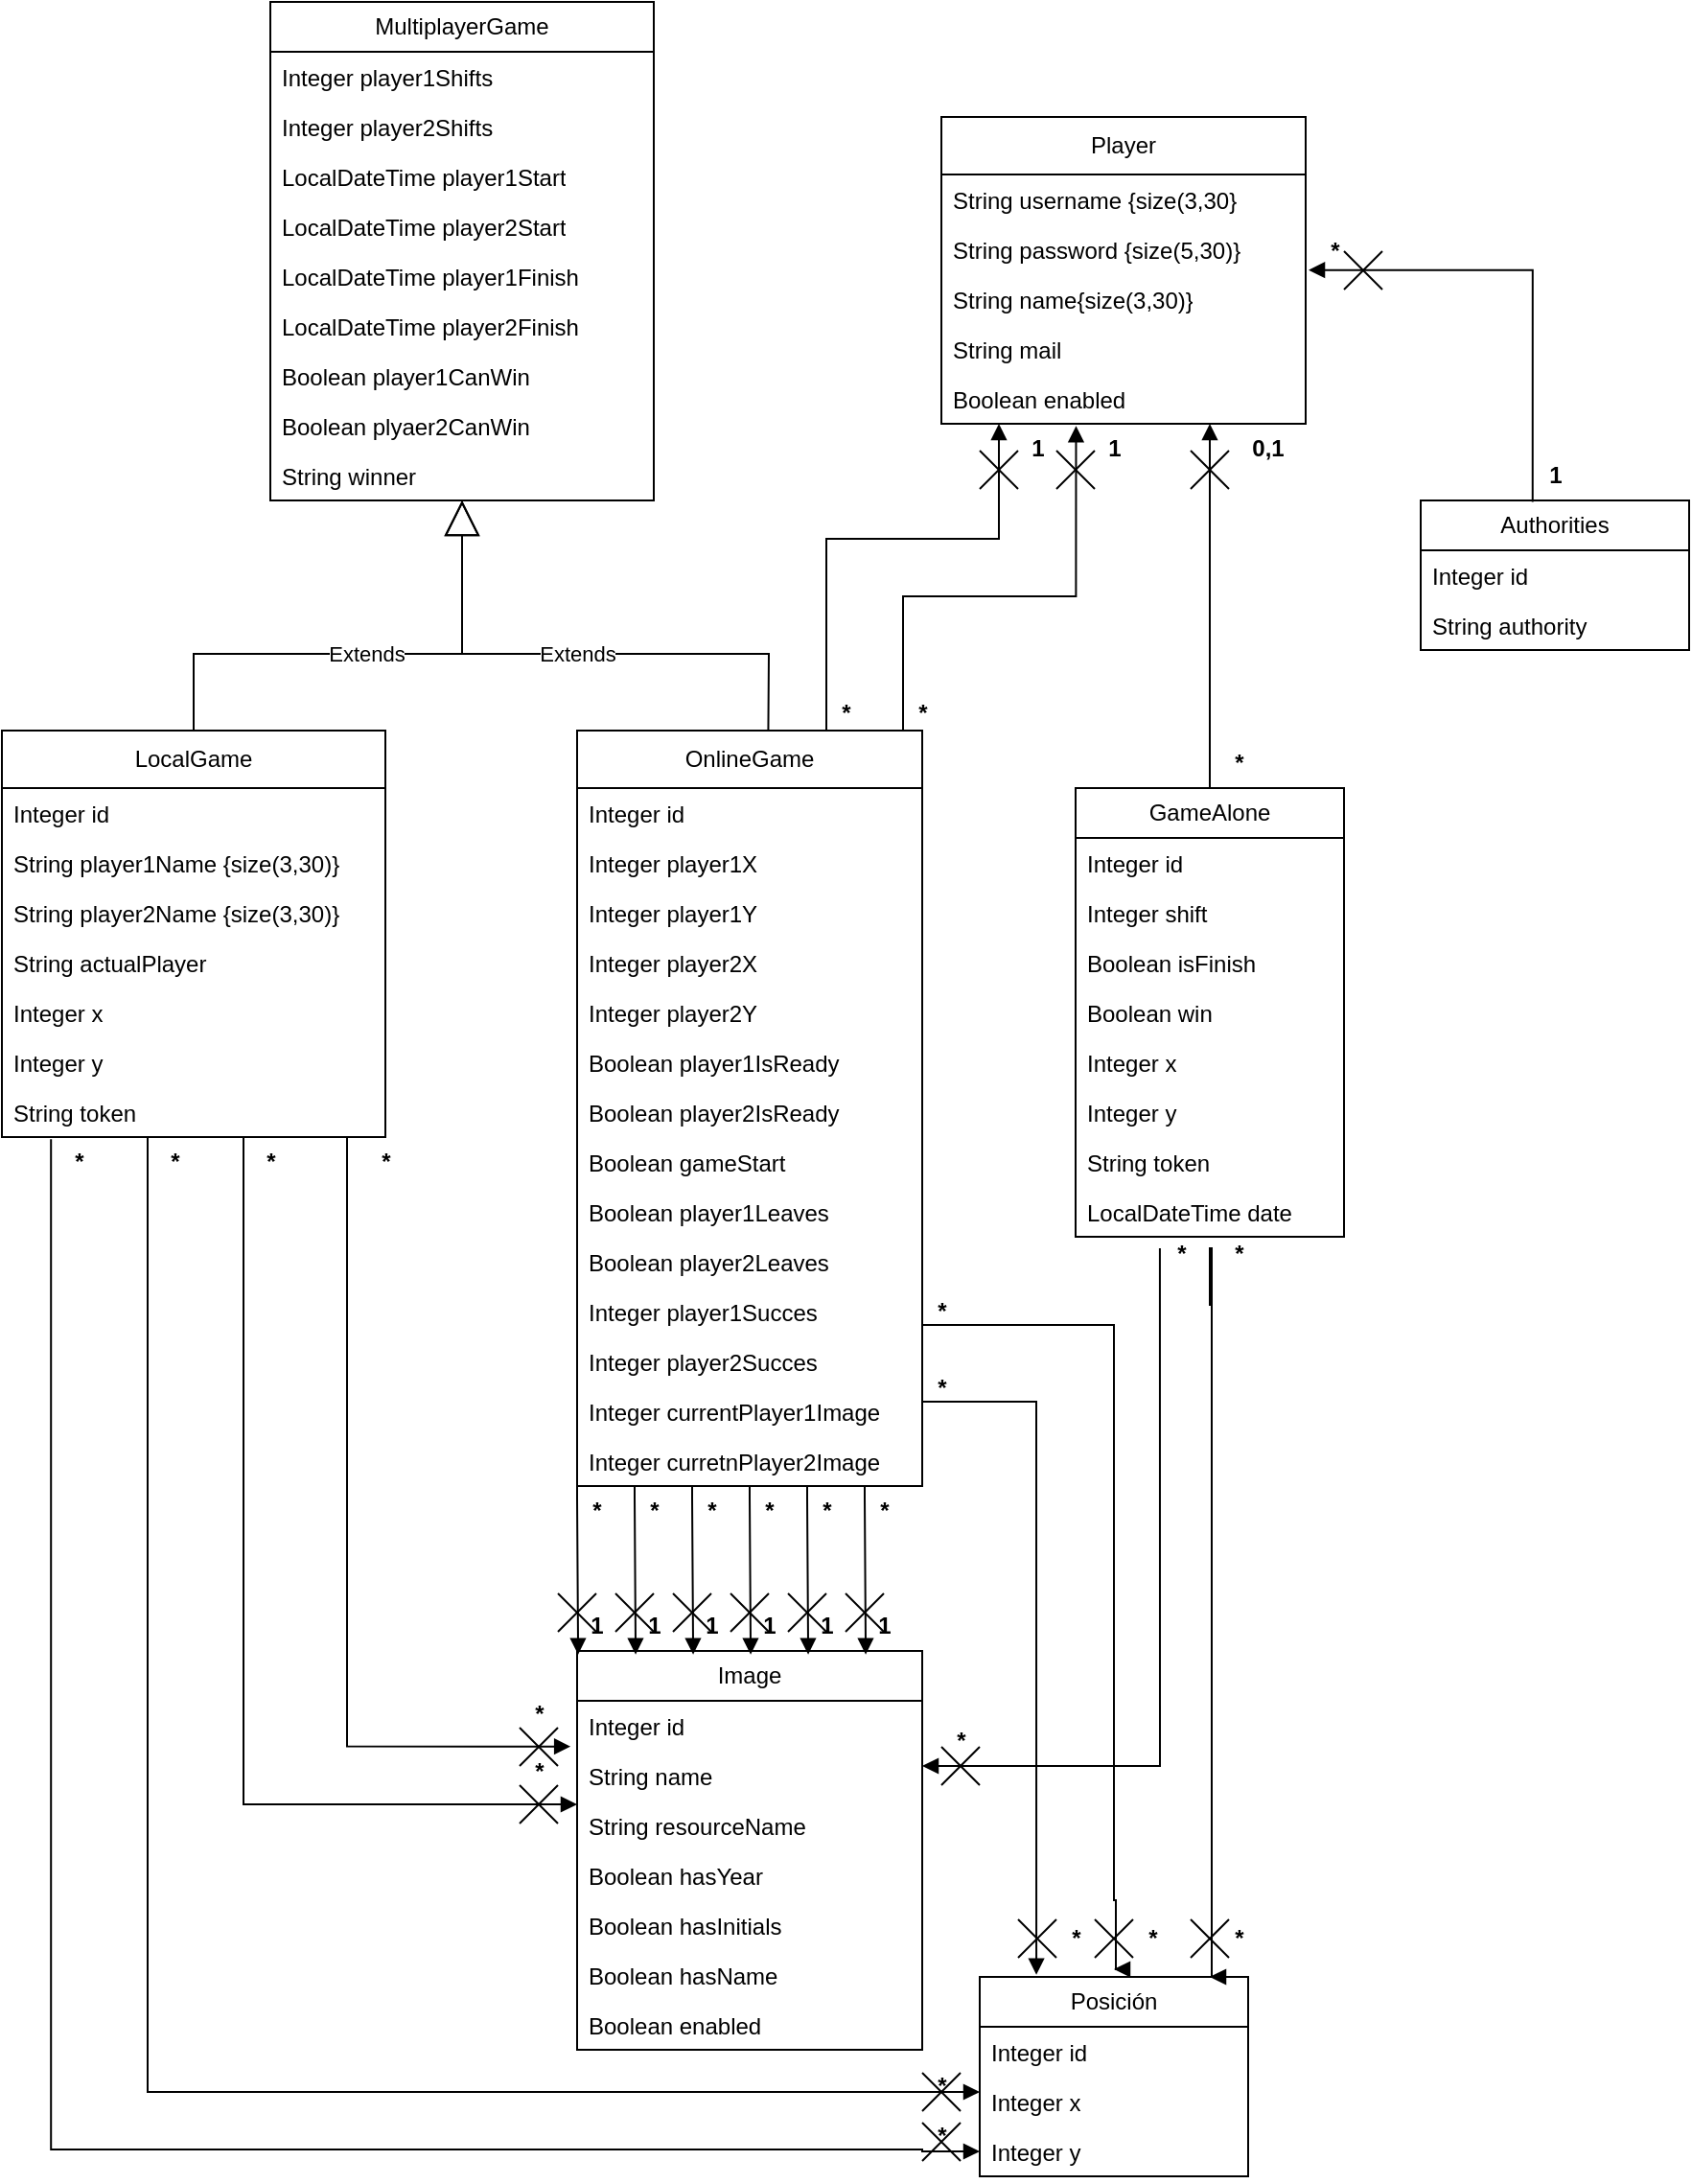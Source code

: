 <mxfile version="23.0.2" type="device">
  <diagram name="Page-1" id="xVVLWebjWjwJQ_OmjG8M">
    <mxGraphModel dx="563" dy="703" grid="1" gridSize="10" guides="1" tooltips="1" connect="1" arrows="1" fold="1" page="1" pageScale="1" pageWidth="827" pageHeight="1169" math="0" shadow="0">
      <root>
        <mxCell id="0" />
        <mxCell id="1" parent="0" />
        <mxCell id="MofHO07whrHOuIF-o4NV-1" value="Authorities" style="swimlane;fontStyle=0;childLayout=stackLayout;horizontal=1;startSize=26;fillColor=none;horizontalStack=0;resizeParent=1;resizeParentMax=0;resizeLast=0;collapsible=1;marginBottom=0;whiteSpace=wrap;html=1;" parent="1" vertex="1">
          <mxGeometry x="780" y="280" width="140" height="78" as="geometry" />
        </mxCell>
        <mxCell id="MofHO07whrHOuIF-o4NV-2" value="Integer id" style="text;strokeColor=none;fillColor=none;align=left;verticalAlign=top;spacingLeft=4;spacingRight=4;overflow=hidden;rotatable=0;points=[[0,0.5],[1,0.5]];portConstraint=eastwest;whiteSpace=wrap;html=1;" parent="MofHO07whrHOuIF-o4NV-1" vertex="1">
          <mxGeometry y="26" width="140" height="26" as="geometry" />
        </mxCell>
        <mxCell id="fiIMtxTbDnsbxxzi_3Zx-4" value="String authority" style="text;strokeColor=none;fillColor=none;align=left;verticalAlign=top;spacingLeft=4;spacingRight=4;overflow=hidden;rotatable=0;points=[[0,0.5],[1,0.5]];portConstraint=eastwest;whiteSpace=wrap;html=1;" parent="MofHO07whrHOuIF-o4NV-1" vertex="1">
          <mxGeometry y="52" width="140" height="26" as="geometry" />
        </mxCell>
        <mxCell id="MofHO07whrHOuIF-o4NV-5" value="Player" style="swimlane;fontStyle=0;childLayout=stackLayout;horizontal=1;startSize=30;fillColor=none;horizontalStack=0;resizeParent=1;resizeParentMax=0;resizeLast=0;collapsible=1;marginBottom=0;whiteSpace=wrap;html=1;" parent="1" vertex="1">
          <mxGeometry x="530" y="80" width="190" height="160" as="geometry" />
        </mxCell>
        <mxCell id="MofHO07whrHOuIF-o4NV-19" value="String username {size(3,30}" style="text;strokeColor=none;fillColor=none;align=left;verticalAlign=top;spacingLeft=4;spacingRight=4;overflow=hidden;rotatable=0;points=[[0,0.5],[1,0.5]];portConstraint=eastwest;whiteSpace=wrap;html=1;" parent="MofHO07whrHOuIF-o4NV-5" vertex="1">
          <mxGeometry y="30" width="190" height="26" as="geometry" />
        </mxCell>
        <mxCell id="MofHO07whrHOuIF-o4NV-20" value="String password {size(5,30)}" style="text;strokeColor=none;fillColor=none;align=left;verticalAlign=top;spacingLeft=4;spacingRight=4;overflow=hidden;rotatable=0;points=[[0,0.5],[1,0.5]];portConstraint=eastwest;whiteSpace=wrap;html=1;" parent="MofHO07whrHOuIF-o4NV-5" vertex="1">
          <mxGeometry y="56" width="190" height="26" as="geometry" />
        </mxCell>
        <mxCell id="fiIMtxTbDnsbxxzi_3Zx-3" value="String name{size(3,30)}" style="text;strokeColor=none;fillColor=none;align=left;verticalAlign=top;spacingLeft=4;spacingRight=4;overflow=hidden;rotatable=0;points=[[0,0.5],[1,0.5]];portConstraint=eastwest;whiteSpace=wrap;html=1;" parent="MofHO07whrHOuIF-o4NV-5" vertex="1">
          <mxGeometry y="82" width="190" height="26" as="geometry" />
        </mxCell>
        <mxCell id="MofHO07whrHOuIF-o4NV-7" value="String mail" style="text;strokeColor=none;fillColor=none;align=left;verticalAlign=top;spacingLeft=4;spacingRight=4;overflow=hidden;rotatable=0;points=[[0,0.5],[1,0.5]];portConstraint=eastwest;whiteSpace=wrap;html=1;" parent="MofHO07whrHOuIF-o4NV-5" vertex="1">
          <mxGeometry y="108" width="190" height="26" as="geometry" />
        </mxCell>
        <mxCell id="JVWEnN5LxB4sqHg5ar3c-1" value="Boolean enabled" style="text;strokeColor=none;fillColor=none;align=left;verticalAlign=top;spacingLeft=4;spacingRight=4;overflow=hidden;rotatable=0;points=[[0,0.5],[1,0.5]];portConstraint=eastwest;whiteSpace=wrap;html=1;" vertex="1" parent="MofHO07whrHOuIF-o4NV-5">
          <mxGeometry y="134" width="190" height="26" as="geometry" />
        </mxCell>
        <mxCell id="MofHO07whrHOuIF-o4NV-26" value="Posición" style="swimlane;fontStyle=0;childLayout=stackLayout;horizontal=1;startSize=26;fillColor=none;horizontalStack=0;resizeParent=1;resizeParentMax=0;resizeLast=0;collapsible=1;marginBottom=0;whiteSpace=wrap;html=1;" parent="1" vertex="1">
          <mxGeometry x="550" y="1050" width="140" height="104" as="geometry" />
        </mxCell>
        <mxCell id="MofHO07whrHOuIF-o4NV-27" value="Integer id" style="text;strokeColor=none;fillColor=none;align=left;verticalAlign=top;spacingLeft=4;spacingRight=4;overflow=hidden;rotatable=0;points=[[0,0.5],[1,0.5]];portConstraint=eastwest;whiteSpace=wrap;html=1;" parent="MofHO07whrHOuIF-o4NV-26" vertex="1">
          <mxGeometry y="26" width="140" height="26" as="geometry" />
        </mxCell>
        <mxCell id="MofHO07whrHOuIF-o4NV-28" value="Integer x" style="text;strokeColor=none;fillColor=none;align=left;verticalAlign=top;spacingLeft=4;spacingRight=4;overflow=hidden;rotatable=0;points=[[0,0.5],[1,0.5]];portConstraint=eastwest;whiteSpace=wrap;html=1;" parent="MofHO07whrHOuIF-o4NV-26" vertex="1">
          <mxGeometry y="52" width="140" height="26" as="geometry" />
        </mxCell>
        <mxCell id="fiIMtxTbDnsbxxzi_3Zx-35" value="Integer y" style="text;strokeColor=none;fillColor=none;align=left;verticalAlign=top;spacingLeft=4;spacingRight=4;overflow=hidden;rotatable=0;points=[[0,0.5],[1,0.5]];portConstraint=eastwest;whiteSpace=wrap;html=1;" parent="MofHO07whrHOuIF-o4NV-26" vertex="1">
          <mxGeometry y="78" width="140" height="26" as="geometry" />
        </mxCell>
        <mxCell id="MofHO07whrHOuIF-o4NV-31" value="Image" style="swimlane;fontStyle=0;childLayout=stackLayout;horizontal=1;startSize=26;fillColor=none;horizontalStack=0;resizeParent=1;resizeParentMax=0;resizeLast=0;collapsible=1;marginBottom=0;whiteSpace=wrap;html=1;" parent="1" vertex="1">
          <mxGeometry x="340" y="880" width="180" height="208" as="geometry" />
        </mxCell>
        <mxCell id="MofHO07whrHOuIF-o4NV-32" value="Integer id" style="text;strokeColor=none;fillColor=none;align=left;verticalAlign=top;spacingLeft=4;spacingRight=4;overflow=hidden;rotatable=0;points=[[0,0.5],[1,0.5]];portConstraint=eastwest;whiteSpace=wrap;html=1;" parent="MofHO07whrHOuIF-o4NV-31" vertex="1">
          <mxGeometry y="26" width="180" height="26" as="geometry" />
        </mxCell>
        <mxCell id="MofHO07whrHOuIF-o4NV-33" value="String name" style="text;strokeColor=none;fillColor=none;align=left;verticalAlign=top;spacingLeft=4;spacingRight=4;overflow=hidden;rotatable=0;points=[[0,0.5],[1,0.5]];portConstraint=eastwest;whiteSpace=wrap;html=1;" parent="MofHO07whrHOuIF-o4NV-31" vertex="1">
          <mxGeometry y="52" width="180" height="26" as="geometry" />
        </mxCell>
        <mxCell id="fiIMtxTbDnsbxxzi_3Zx-34" value="String resourceName" style="text;strokeColor=none;fillColor=none;align=left;verticalAlign=top;spacingLeft=4;spacingRight=4;overflow=hidden;rotatable=0;points=[[0,0.5],[1,0.5]];portConstraint=eastwest;whiteSpace=wrap;html=1;" parent="MofHO07whrHOuIF-o4NV-31" vertex="1">
          <mxGeometry y="78" width="180" height="26" as="geometry" />
        </mxCell>
        <mxCell id="JVWEnN5LxB4sqHg5ar3c-7" value="Boolean hasYear" style="text;strokeColor=none;fillColor=none;align=left;verticalAlign=top;spacingLeft=4;spacingRight=4;overflow=hidden;rotatable=0;points=[[0,0.5],[1,0.5]];portConstraint=eastwest;whiteSpace=wrap;html=1;" vertex="1" parent="MofHO07whrHOuIF-o4NV-31">
          <mxGeometry y="104" width="180" height="26" as="geometry" />
        </mxCell>
        <mxCell id="JVWEnN5LxB4sqHg5ar3c-6" value="Boolean hasInitials" style="text;strokeColor=none;fillColor=none;align=left;verticalAlign=top;spacingLeft=4;spacingRight=4;overflow=hidden;rotatable=0;points=[[0,0.5],[1,0.5]];portConstraint=eastwest;whiteSpace=wrap;html=1;" vertex="1" parent="MofHO07whrHOuIF-o4NV-31">
          <mxGeometry y="130" width="180" height="26" as="geometry" />
        </mxCell>
        <mxCell id="JVWEnN5LxB4sqHg5ar3c-5" value="Boolean hasName" style="text;strokeColor=none;fillColor=none;align=left;verticalAlign=top;spacingLeft=4;spacingRight=4;overflow=hidden;rotatable=0;points=[[0,0.5],[1,0.5]];portConstraint=eastwest;whiteSpace=wrap;html=1;" vertex="1" parent="MofHO07whrHOuIF-o4NV-31">
          <mxGeometry y="156" width="180" height="26" as="geometry" />
        </mxCell>
        <mxCell id="JVWEnN5LxB4sqHg5ar3c-8" value="Boolean enabled" style="text;strokeColor=none;fillColor=none;align=left;verticalAlign=top;spacingLeft=4;spacingRight=4;overflow=hidden;rotatable=0;points=[[0,0.5],[1,0.5]];portConstraint=eastwest;whiteSpace=wrap;html=1;" vertex="1" parent="MofHO07whrHOuIF-o4NV-31">
          <mxGeometry y="182" width="180" height="26" as="geometry" />
        </mxCell>
        <mxCell id="MofHO07whrHOuIF-o4NV-35" value="MultiplayerGame" style="swimlane;fontStyle=0;childLayout=stackLayout;horizontal=1;startSize=26;fillColor=none;horizontalStack=0;resizeParent=1;resizeParentMax=0;resizeLast=0;collapsible=1;marginBottom=0;whiteSpace=wrap;html=1;" parent="1" vertex="1">
          <mxGeometry x="180" y="20" width="200" height="260" as="geometry" />
        </mxCell>
        <mxCell id="MofHO07whrHOuIF-o4NV-36" value="&lt;div&gt;Integer player1Shifts&lt;br&gt;&lt;/div&gt;&lt;div&gt;&lt;br&gt;&lt;/div&gt;" style="text;strokeColor=none;fillColor=none;align=left;verticalAlign=top;spacingLeft=4;spacingRight=4;overflow=hidden;rotatable=0;points=[[0,0.5],[1,0.5]];portConstraint=eastwest;whiteSpace=wrap;html=1;" parent="MofHO07whrHOuIF-o4NV-35" vertex="1">
          <mxGeometry y="26" width="200" height="26" as="geometry" />
        </mxCell>
        <mxCell id="MofHO07whrHOuIF-o4NV-37" value="Integer player2Shifts" style="text;strokeColor=none;fillColor=none;align=left;verticalAlign=top;spacingLeft=4;spacingRight=4;overflow=hidden;rotatable=0;points=[[0,0.5],[1,0.5]];portConstraint=eastwest;whiteSpace=wrap;html=1;" parent="MofHO07whrHOuIF-o4NV-35" vertex="1">
          <mxGeometry y="52" width="200" height="26" as="geometry" />
        </mxCell>
        <mxCell id="MofHO07whrHOuIF-o4NV-38" value="LocalDateTime player1Start" style="text;strokeColor=none;fillColor=none;align=left;verticalAlign=top;spacingLeft=4;spacingRight=4;overflow=hidden;rotatable=0;points=[[0,0.5],[1,0.5]];portConstraint=eastwest;whiteSpace=wrap;html=1;" parent="MofHO07whrHOuIF-o4NV-35" vertex="1">
          <mxGeometry y="78" width="200" height="26" as="geometry" />
        </mxCell>
        <mxCell id="MofHO07whrHOuIF-o4NV-40" value="LocalDateTime player2Start" style="text;strokeColor=none;fillColor=none;align=left;verticalAlign=top;spacingLeft=4;spacingRight=4;overflow=hidden;rotatable=0;points=[[0,0.5],[1,0.5]];portConstraint=eastwest;whiteSpace=wrap;html=1;" parent="MofHO07whrHOuIF-o4NV-35" vertex="1">
          <mxGeometry y="104" width="200" height="26" as="geometry" />
        </mxCell>
        <mxCell id="MofHO07whrHOuIF-o4NV-41" value="LocalDateTime player1Finish" style="text;strokeColor=none;fillColor=none;align=left;verticalAlign=top;spacingLeft=4;spacingRight=4;overflow=hidden;rotatable=0;points=[[0,0.5],[1,0.5]];portConstraint=eastwest;whiteSpace=wrap;html=1;" parent="MofHO07whrHOuIF-o4NV-35" vertex="1">
          <mxGeometry y="130" width="200" height="26" as="geometry" />
        </mxCell>
        <mxCell id="MofHO07whrHOuIF-o4NV-42" value="LocalDateTime player2Finish" style="text;strokeColor=none;fillColor=none;align=left;verticalAlign=top;spacingLeft=4;spacingRight=4;overflow=hidden;rotatable=0;points=[[0,0.5],[1,0.5]];portConstraint=eastwest;whiteSpace=wrap;html=1;" parent="MofHO07whrHOuIF-o4NV-35" vertex="1">
          <mxGeometry y="156" width="200" height="26" as="geometry" />
        </mxCell>
        <mxCell id="MofHO07whrHOuIF-o4NV-44" value="Boolean player1CanWin" style="text;strokeColor=none;fillColor=none;align=left;verticalAlign=top;spacingLeft=4;spacingRight=4;overflow=hidden;rotatable=0;points=[[0,0.5],[1,0.5]];portConstraint=eastwest;whiteSpace=wrap;html=1;" parent="MofHO07whrHOuIF-o4NV-35" vertex="1">
          <mxGeometry y="182" width="200" height="26" as="geometry" />
        </mxCell>
        <mxCell id="MofHO07whrHOuIF-o4NV-45" value="Boolean plyaer2CanWin" style="text;strokeColor=none;fillColor=none;align=left;verticalAlign=top;spacingLeft=4;spacingRight=4;overflow=hidden;rotatable=0;points=[[0,0.5],[1,0.5]];portConstraint=eastwest;whiteSpace=wrap;html=1;" parent="MofHO07whrHOuIF-o4NV-35" vertex="1">
          <mxGeometry y="208" width="200" height="26" as="geometry" />
        </mxCell>
        <mxCell id="MofHO07whrHOuIF-o4NV-43" value="String winner" style="text;strokeColor=none;fillColor=none;align=left;verticalAlign=top;spacingLeft=4;spacingRight=4;overflow=hidden;rotatable=0;points=[[0,0.5],[1,0.5]];portConstraint=eastwest;whiteSpace=wrap;html=1;" parent="MofHO07whrHOuIF-o4NV-35" vertex="1">
          <mxGeometry y="234" width="200" height="26" as="geometry" />
        </mxCell>
        <mxCell id="MofHO07whrHOuIF-o4NV-46" value="GameAlone" style="swimlane;fontStyle=0;childLayout=stackLayout;horizontal=1;startSize=26;fillColor=none;horizontalStack=0;resizeParent=1;resizeParentMax=0;resizeLast=0;collapsible=1;marginBottom=0;whiteSpace=wrap;html=1;" parent="1" vertex="1">
          <mxGeometry x="600" y="430" width="140" height="234" as="geometry" />
        </mxCell>
        <mxCell id="MofHO07whrHOuIF-o4NV-51" value="Integer id" style="text;strokeColor=none;fillColor=none;align=left;verticalAlign=top;spacingLeft=4;spacingRight=4;overflow=hidden;rotatable=0;points=[[0,0.5],[1,0.5]];portConstraint=eastwest;whiteSpace=wrap;html=1;" parent="MofHO07whrHOuIF-o4NV-46" vertex="1">
          <mxGeometry y="26" width="140" height="26" as="geometry" />
        </mxCell>
        <mxCell id="MofHO07whrHOuIF-o4NV-53" value="Integer shift" style="text;strokeColor=none;fillColor=none;align=left;verticalAlign=top;spacingLeft=4;spacingRight=4;overflow=hidden;rotatable=0;points=[[0,0.5],[1,0.5]];portConstraint=eastwest;whiteSpace=wrap;html=1;" parent="MofHO07whrHOuIF-o4NV-46" vertex="1">
          <mxGeometry y="52" width="140" height="26" as="geometry" />
        </mxCell>
        <mxCell id="MofHO07whrHOuIF-o4NV-52" value="Boolean isFinish" style="text;strokeColor=none;fillColor=none;align=left;verticalAlign=top;spacingLeft=4;spacingRight=4;overflow=hidden;rotatable=0;points=[[0,0.5],[1,0.5]];portConstraint=eastwest;whiteSpace=wrap;html=1;" parent="MofHO07whrHOuIF-o4NV-46" vertex="1">
          <mxGeometry y="78" width="140" height="26" as="geometry" />
        </mxCell>
        <mxCell id="MofHO07whrHOuIF-o4NV-47" value="Boolean win" style="text;strokeColor=none;fillColor=none;align=left;verticalAlign=top;spacingLeft=4;spacingRight=4;overflow=hidden;rotatable=0;points=[[0,0.5],[1,0.5]];portConstraint=eastwest;whiteSpace=wrap;html=1;" parent="MofHO07whrHOuIF-o4NV-46" vertex="1">
          <mxGeometry y="104" width="140" height="26" as="geometry" />
        </mxCell>
        <mxCell id="MofHO07whrHOuIF-o4NV-50" value="Integer x" style="text;strokeColor=none;fillColor=none;align=left;verticalAlign=top;spacingLeft=4;spacingRight=4;overflow=hidden;rotatable=0;points=[[0,0.5],[1,0.5]];portConstraint=eastwest;whiteSpace=wrap;html=1;" parent="MofHO07whrHOuIF-o4NV-46" vertex="1">
          <mxGeometry y="130" width="140" height="26" as="geometry" />
        </mxCell>
        <mxCell id="fiIMtxTbDnsbxxzi_3Zx-19" value="Integer y" style="text;strokeColor=none;fillColor=none;align=left;verticalAlign=top;spacingLeft=4;spacingRight=4;overflow=hidden;rotatable=0;points=[[0,0.5],[1,0.5]];portConstraint=eastwest;whiteSpace=wrap;html=1;" parent="MofHO07whrHOuIF-o4NV-46" vertex="1">
          <mxGeometry y="156" width="140" height="26" as="geometry" />
        </mxCell>
        <mxCell id="fiIMtxTbDnsbxxzi_3Zx-20" value="String token" style="text;strokeColor=none;fillColor=none;align=left;verticalAlign=top;spacingLeft=4;spacingRight=4;overflow=hidden;rotatable=0;points=[[0,0.5],[1,0.5]];portConstraint=eastwest;whiteSpace=wrap;html=1;" parent="MofHO07whrHOuIF-o4NV-46" vertex="1">
          <mxGeometry y="182" width="140" height="26" as="geometry" />
        </mxCell>
        <mxCell id="JVWEnN5LxB4sqHg5ar3c-3" value="LocalDateTime date" style="text;strokeColor=none;fillColor=none;align=left;verticalAlign=top;spacingLeft=4;spacingRight=4;overflow=hidden;rotatable=0;points=[[0,0.5],[1,0.5]];portConstraint=eastwest;whiteSpace=wrap;html=1;" vertex="1" parent="MofHO07whrHOuIF-o4NV-46">
          <mxGeometry y="208" width="140" height="26" as="geometry" />
        </mxCell>
        <mxCell id="MofHO07whrHOuIF-o4NV-54" value="LocalGame" style="swimlane;fontStyle=0;childLayout=stackLayout;horizontal=1;startSize=30;fillColor=none;horizontalStack=0;resizeParent=1;resizeParentMax=0;resizeLast=0;collapsible=1;marginBottom=0;whiteSpace=wrap;html=1;" parent="1" vertex="1">
          <mxGeometry x="40" y="400" width="200" height="212" as="geometry" />
        </mxCell>
        <mxCell id="MofHO07whrHOuIF-o4NV-55" value="Integer id" style="text;strokeColor=none;fillColor=none;align=left;verticalAlign=top;spacingLeft=4;spacingRight=4;overflow=hidden;rotatable=0;points=[[0,0.5],[1,0.5]];portConstraint=eastwest;whiteSpace=wrap;html=1;" parent="MofHO07whrHOuIF-o4NV-54" vertex="1">
          <mxGeometry y="30" width="200" height="26" as="geometry" />
        </mxCell>
        <mxCell id="MofHO07whrHOuIF-o4NV-58" value="String player1Name {size(3,30)}" style="text;strokeColor=none;fillColor=none;align=left;verticalAlign=top;spacingLeft=4;spacingRight=4;overflow=hidden;rotatable=0;points=[[0,0.5],[1,0.5]];portConstraint=eastwest;whiteSpace=wrap;html=1;" parent="MofHO07whrHOuIF-o4NV-54" vertex="1">
          <mxGeometry y="56" width="200" height="26" as="geometry" />
        </mxCell>
        <mxCell id="MofHO07whrHOuIF-o4NV-60" value="String player2Name {size(3,30)}" style="text;strokeColor=none;fillColor=none;align=left;verticalAlign=top;spacingLeft=4;spacingRight=4;overflow=hidden;rotatable=0;points=[[0,0.5],[1,0.5]];portConstraint=eastwest;whiteSpace=wrap;html=1;" parent="MofHO07whrHOuIF-o4NV-54" vertex="1">
          <mxGeometry y="82" width="200" height="26" as="geometry" />
        </mxCell>
        <mxCell id="MofHO07whrHOuIF-o4NV-61" value="String actualPlayer" style="text;strokeColor=none;fillColor=none;align=left;verticalAlign=top;spacingLeft=4;spacingRight=4;overflow=hidden;rotatable=0;points=[[0,0.5],[1,0.5]];portConstraint=eastwest;whiteSpace=wrap;html=1;" parent="MofHO07whrHOuIF-o4NV-54" vertex="1">
          <mxGeometry y="108" width="200" height="26" as="geometry" />
        </mxCell>
        <mxCell id="MofHO07whrHOuIF-o4NV-59" value="Integer x" style="text;strokeColor=none;fillColor=none;align=left;verticalAlign=top;spacingLeft=4;spacingRight=4;overflow=hidden;rotatable=0;points=[[0,0.5],[1,0.5]];portConstraint=eastwest;whiteSpace=wrap;html=1;" parent="MofHO07whrHOuIF-o4NV-54" vertex="1">
          <mxGeometry y="134" width="200" height="26" as="geometry" />
        </mxCell>
        <mxCell id="MofHO07whrHOuIF-o4NV-56" value="Integer y" style="text;strokeColor=none;fillColor=none;align=left;verticalAlign=top;spacingLeft=4;spacingRight=4;overflow=hidden;rotatable=0;points=[[0,0.5],[1,0.5]];portConstraint=eastwest;whiteSpace=wrap;html=1;" parent="MofHO07whrHOuIF-o4NV-54" vertex="1">
          <mxGeometry y="160" width="200" height="26" as="geometry" />
        </mxCell>
        <mxCell id="fiIMtxTbDnsbxxzi_3Zx-13" value="String token" style="text;strokeColor=none;fillColor=none;align=left;verticalAlign=top;spacingLeft=4;spacingRight=4;overflow=hidden;rotatable=0;points=[[0,0.5],[1,0.5]];portConstraint=eastwest;whiteSpace=wrap;html=1;" parent="MofHO07whrHOuIF-o4NV-54" vertex="1">
          <mxGeometry y="186" width="200" height="26" as="geometry" />
        </mxCell>
        <mxCell id="MofHO07whrHOuIF-o4NV-63" value="OnlineGame" style="swimlane;fontStyle=0;childLayout=stackLayout;horizontal=1;startSize=30;fillColor=none;horizontalStack=0;resizeParent=1;resizeParentMax=0;resizeLast=0;collapsible=1;marginBottom=0;whiteSpace=wrap;html=1;" parent="1" vertex="1">
          <mxGeometry x="340" y="400" width="180" height="394" as="geometry" />
        </mxCell>
        <mxCell id="MofHO07whrHOuIF-o4NV-64" value="Integer id" style="text;strokeColor=none;fillColor=none;align=left;verticalAlign=top;spacingLeft=4;spacingRight=4;overflow=hidden;rotatable=0;points=[[0,0.5],[1,0.5]];portConstraint=eastwest;whiteSpace=wrap;html=1;" parent="MofHO07whrHOuIF-o4NV-63" vertex="1">
          <mxGeometry y="30" width="180" height="26" as="geometry" />
        </mxCell>
        <mxCell id="MofHO07whrHOuIF-o4NV-65" value="Integer player1X" style="text;strokeColor=none;fillColor=none;align=left;verticalAlign=top;spacingLeft=4;spacingRight=4;overflow=hidden;rotatable=0;points=[[0,0.5],[1,0.5]];portConstraint=eastwest;whiteSpace=wrap;html=1;" parent="MofHO07whrHOuIF-o4NV-63" vertex="1">
          <mxGeometry y="56" width="180" height="26" as="geometry" />
        </mxCell>
        <mxCell id="MofHO07whrHOuIF-o4NV-67" value="Integer player1Y" style="text;strokeColor=none;fillColor=none;align=left;verticalAlign=top;spacingLeft=4;spacingRight=4;overflow=hidden;rotatable=0;points=[[0,0.5],[1,0.5]];portConstraint=eastwest;whiteSpace=wrap;html=1;" parent="MofHO07whrHOuIF-o4NV-63" vertex="1">
          <mxGeometry y="82" width="180" height="26" as="geometry" />
        </mxCell>
        <mxCell id="MofHO07whrHOuIF-o4NV-68" value="Integer player2X" style="text;strokeColor=none;fillColor=none;align=left;verticalAlign=top;spacingLeft=4;spacingRight=4;overflow=hidden;rotatable=0;points=[[0,0.5],[1,0.5]];portConstraint=eastwest;whiteSpace=wrap;html=1;" parent="MofHO07whrHOuIF-o4NV-63" vertex="1">
          <mxGeometry y="108" width="180" height="26" as="geometry" />
        </mxCell>
        <mxCell id="MofHO07whrHOuIF-o4NV-71" value="Integer player2Y" style="text;strokeColor=none;fillColor=none;align=left;verticalAlign=top;spacingLeft=4;spacingRight=4;overflow=hidden;rotatable=0;points=[[0,0.5],[1,0.5]];portConstraint=eastwest;whiteSpace=wrap;html=1;" parent="MofHO07whrHOuIF-o4NV-63" vertex="1">
          <mxGeometry y="134" width="180" height="26" as="geometry" />
        </mxCell>
        <mxCell id="MofHO07whrHOuIF-o4NV-70" value="Boolean player1IsReady" style="text;strokeColor=none;fillColor=none;align=left;verticalAlign=top;spacingLeft=4;spacingRight=4;overflow=hidden;rotatable=0;points=[[0,0.5],[1,0.5]];portConstraint=eastwest;whiteSpace=wrap;html=1;" parent="MofHO07whrHOuIF-o4NV-63" vertex="1">
          <mxGeometry y="160" width="180" height="26" as="geometry" />
        </mxCell>
        <mxCell id="MofHO07whrHOuIF-o4NV-69" value="Boolean player2IsReady" style="text;strokeColor=none;fillColor=none;align=left;verticalAlign=top;spacingLeft=4;spacingRight=4;overflow=hidden;rotatable=0;points=[[0,0.5],[1,0.5]];portConstraint=eastwest;whiteSpace=wrap;html=1;" parent="MofHO07whrHOuIF-o4NV-63" vertex="1">
          <mxGeometry y="186" width="180" height="26" as="geometry" />
        </mxCell>
        <mxCell id="MofHO07whrHOuIF-o4NV-72" value="Boolean gameStart" style="text;strokeColor=none;fillColor=none;align=left;verticalAlign=top;spacingLeft=4;spacingRight=4;overflow=hidden;rotatable=0;points=[[0,0.5],[1,0.5]];portConstraint=eastwest;whiteSpace=wrap;html=1;" parent="MofHO07whrHOuIF-o4NV-63" vertex="1">
          <mxGeometry y="212" width="180" height="26" as="geometry" />
        </mxCell>
        <mxCell id="MofHO07whrHOuIF-o4NV-66" value="Boolean player1Leaves" style="text;strokeColor=none;fillColor=none;align=left;verticalAlign=top;spacingLeft=4;spacingRight=4;overflow=hidden;rotatable=0;points=[[0,0.5],[1,0.5]];portConstraint=eastwest;whiteSpace=wrap;html=1;" parent="MofHO07whrHOuIF-o4NV-63" vertex="1">
          <mxGeometry y="238" width="180" height="26" as="geometry" />
        </mxCell>
        <mxCell id="MofHO07whrHOuIF-o4NV-74" value="Boolean player2Leaves" style="text;strokeColor=none;fillColor=none;align=left;verticalAlign=top;spacingLeft=4;spacingRight=4;overflow=hidden;rotatable=0;points=[[0,0.5],[1,0.5]];portConstraint=eastwest;whiteSpace=wrap;html=1;" parent="MofHO07whrHOuIF-o4NV-63" vertex="1">
          <mxGeometry y="264" width="180" height="26" as="geometry" />
        </mxCell>
        <mxCell id="MofHO07whrHOuIF-o4NV-73" value="Integer player1Succes" style="text;strokeColor=none;fillColor=none;align=left;verticalAlign=top;spacingLeft=4;spacingRight=4;overflow=hidden;rotatable=0;points=[[0,0.5],[1,0.5]];portConstraint=eastwest;whiteSpace=wrap;html=1;" parent="MofHO07whrHOuIF-o4NV-63" vertex="1">
          <mxGeometry y="290" width="180" height="26" as="geometry" />
        </mxCell>
        <mxCell id="fiIMtxTbDnsbxxzi_3Zx-15" value="Integer player2Succes" style="text;strokeColor=none;fillColor=none;align=left;verticalAlign=top;spacingLeft=4;spacingRight=4;overflow=hidden;rotatable=0;points=[[0,0.5],[1,0.5]];portConstraint=eastwest;whiteSpace=wrap;html=1;" parent="MofHO07whrHOuIF-o4NV-63" vertex="1">
          <mxGeometry y="316" width="180" height="26" as="geometry" />
        </mxCell>
        <mxCell id="fiIMtxTbDnsbxxzi_3Zx-17" value="Integer currentPlayer1Image" style="text;strokeColor=none;fillColor=none;align=left;verticalAlign=top;spacingLeft=4;spacingRight=4;overflow=hidden;rotatable=0;points=[[0,0.5],[1,0.5]];portConstraint=eastwest;whiteSpace=wrap;html=1;" parent="MofHO07whrHOuIF-o4NV-63" vertex="1">
          <mxGeometry y="342" width="180" height="26" as="geometry" />
        </mxCell>
        <mxCell id="fiIMtxTbDnsbxxzi_3Zx-16" value="Integer curretnPlayer2Image" style="text;strokeColor=none;fillColor=none;align=left;verticalAlign=top;spacingLeft=4;spacingRight=4;overflow=hidden;rotatable=0;points=[[0,0.5],[1,0.5]];portConstraint=eastwest;whiteSpace=wrap;html=1;" parent="MofHO07whrHOuIF-o4NV-63" vertex="1">
          <mxGeometry y="368" width="180" height="26" as="geometry" />
        </mxCell>
        <mxCell id="fiIMtxTbDnsbxxzi_3Zx-7" value="" style="endArrow=block;endFill=1;html=1;edgeStyle=orthogonalEdgeStyle;align=left;verticalAlign=top;rounded=0;exitX=0.417;exitY=0.009;exitDx=0;exitDy=0;exitPerimeter=0;entryX=1.008;entryY=0.918;entryDx=0;entryDy=0;entryPerimeter=0;" parent="1" source="MofHO07whrHOuIF-o4NV-1" target="MofHO07whrHOuIF-o4NV-20" edge="1">
          <mxGeometry x="1" y="-620" relative="1" as="geometry">
            <mxPoint x="390" y="340" as="sourcePoint" />
            <mxPoint x="790" y="170" as="targetPoint" />
            <Array as="points">
              <mxPoint x="838" y="160" />
            </Array>
            <mxPoint x="580" y="-400" as="offset" />
          </mxGeometry>
        </mxCell>
        <mxCell id="fiIMtxTbDnsbxxzi_3Zx-9" value="1" style="text;align=center;fontStyle=1;verticalAlign=middle;spacingLeft=3;spacingRight=3;strokeColor=none;rotatable=0;points=[[0,0.5],[1,0.5]];portConstraint=eastwest;html=1;" parent="1" vertex="1">
          <mxGeometry x="810" y="254" width="80" height="26" as="geometry" />
        </mxCell>
        <mxCell id="fiIMtxTbDnsbxxzi_3Zx-10" value="*" style="text;align=center;fontStyle=1;verticalAlign=middle;spacingLeft=3;spacingRight=3;strokeColor=none;rotatable=0;points=[[0,0.5],[1,0.5]];portConstraint=eastwest;html=1;" parent="1" vertex="1">
          <mxGeometry x="695" y="137" width="80" height="26" as="geometry" />
        </mxCell>
        <mxCell id="fiIMtxTbDnsbxxzi_3Zx-11" value="" style="shape=mxgraph.sysml.x;" parent="1" vertex="1">
          <mxGeometry x="740" y="150" width="20" height="20" as="geometry" />
        </mxCell>
        <mxCell id="fiIMtxTbDnsbxxzi_3Zx-14" value="Extends" style="endArrow=block;endSize=16;endFill=0;html=1;rounded=0;exitX=0.5;exitY=0;exitDx=0;exitDy=0;" parent="1" source="MofHO07whrHOuIF-o4NV-54" edge="1">
          <mxGeometry width="160" relative="1" as="geometry">
            <mxPoint x="50" y="450" as="sourcePoint" />
            <mxPoint x="280" y="280" as="targetPoint" />
            <Array as="points">
              <mxPoint x="140" y="360" />
              <mxPoint x="280" y="360" />
            </Array>
          </mxGeometry>
        </mxCell>
        <mxCell id="fiIMtxTbDnsbxxzi_3Zx-18" value="Extends" style="endArrow=block;endSize=16;endFill=0;html=1;rounded=0;exitX=0.554;exitY=-0.001;exitDx=0;exitDy=0;exitPerimeter=0;" parent="1" source="MofHO07whrHOuIF-o4NV-63" edge="1">
          <mxGeometry width="160" relative="1" as="geometry">
            <mxPoint x="150" y="410" as="sourcePoint" />
            <mxPoint x="280" y="280" as="targetPoint" />
            <Array as="points">
              <mxPoint x="440" y="360" />
              <mxPoint x="280" y="360" />
            </Array>
          </mxGeometry>
        </mxCell>
        <mxCell id="fiIMtxTbDnsbxxzi_3Zx-21" value="" style="endArrow=block;endFill=1;html=1;edgeStyle=orthogonalEdgeStyle;align=left;verticalAlign=top;rounded=0;exitX=0.5;exitY=0;exitDx=0;exitDy=0;entryX=0.5;entryY=1;entryDx=0;entryDy=0;" parent="1" source="MofHO07whrHOuIF-o4NV-46" edge="1">
          <mxGeometry x="1" y="-620" relative="1" as="geometry">
            <mxPoint x="893" y="291" as="sourcePoint" />
            <mxPoint x="670" y="240.0" as="targetPoint" />
            <Array as="points">
              <mxPoint x="670" y="310" />
              <mxPoint x="670" y="310" />
            </Array>
            <mxPoint x="580" y="-400" as="offset" />
          </mxGeometry>
        </mxCell>
        <mxCell id="fiIMtxTbDnsbxxzi_3Zx-22" value="0,1" style="text;align=center;fontStyle=1;verticalAlign=middle;spacingLeft=3;spacingRight=3;strokeColor=none;rotatable=0;points=[[0,0.5],[1,0.5]];portConstraint=eastwest;html=1;" parent="1" vertex="1">
          <mxGeometry x="660" y="240" width="80" height="26" as="geometry" />
        </mxCell>
        <mxCell id="fiIMtxTbDnsbxxzi_3Zx-23" value="*" style="text;align=center;fontStyle=1;verticalAlign=middle;spacingLeft=3;spacingRight=3;strokeColor=none;rotatable=0;points=[[0,0.5],[1,0.5]];portConstraint=eastwest;html=1;" parent="1" vertex="1">
          <mxGeometry x="645" y="404" width="80" height="26" as="geometry" />
        </mxCell>
        <mxCell id="fiIMtxTbDnsbxxzi_3Zx-24" value="" style="shape=mxgraph.sysml.x;" parent="1" vertex="1">
          <mxGeometry x="660" y="254" width="20" height="20" as="geometry" />
        </mxCell>
        <mxCell id="fiIMtxTbDnsbxxzi_3Zx-25" value="" style="endArrow=block;endFill=1;html=1;edgeStyle=orthogonalEdgeStyle;align=left;verticalAlign=top;rounded=0;entryX=0.753;entryY=0.044;entryDx=0;entryDy=0;entryPerimeter=0;" parent="1" target="fiIMtxTbDnsbxxzi_3Zx-33" edge="1">
          <mxGeometry x="1" y="-620" relative="1" as="geometry">
            <mxPoint x="500" y="400" as="sourcePoint" />
            <mxPoint x="600" y="270" as="targetPoint" />
            <Array as="points">
              <mxPoint x="510" y="400" />
              <mxPoint x="510" y="330" />
              <mxPoint x="600" y="330" />
            </Array>
            <mxPoint x="580" y="-400" as="offset" />
          </mxGeometry>
        </mxCell>
        <mxCell id="fiIMtxTbDnsbxxzi_3Zx-26" value="" style="endArrow=block;endFill=1;html=1;edgeStyle=orthogonalEdgeStyle;align=left;verticalAlign=top;rounded=0;" parent="1" edge="1">
          <mxGeometry x="1" y="-620" relative="1" as="geometry">
            <mxPoint x="460" y="400" as="sourcePoint" />
            <mxPoint x="560" y="240" as="targetPoint" />
            <Array as="points">
              <mxPoint x="470" y="400" />
              <mxPoint x="470" y="300" />
              <mxPoint x="560" y="300" />
              <mxPoint x="560" y="240" />
            </Array>
            <mxPoint x="580" y="-400" as="offset" />
          </mxGeometry>
        </mxCell>
        <mxCell id="fiIMtxTbDnsbxxzi_3Zx-28" value="" style="shape=mxgraph.sysml.x;" parent="1" vertex="1">
          <mxGeometry x="590" y="254" width="20" height="20" as="geometry" />
        </mxCell>
        <mxCell id="fiIMtxTbDnsbxxzi_3Zx-29" value="" style="shape=mxgraph.sysml.x;" parent="1" vertex="1">
          <mxGeometry x="550" y="254" width="20" height="20" as="geometry" />
        </mxCell>
        <mxCell id="fiIMtxTbDnsbxxzi_3Zx-30" value="*" style="text;align=center;fontStyle=1;verticalAlign=middle;spacingLeft=3;spacingRight=3;strokeColor=none;rotatable=0;points=[[0,0.5],[1,0.5]];portConstraint=eastwest;html=1;" parent="1" vertex="1">
          <mxGeometry x="480" y="378" width="80" height="26" as="geometry" />
        </mxCell>
        <mxCell id="fiIMtxTbDnsbxxzi_3Zx-31" value="*" style="text;align=center;fontStyle=1;verticalAlign=middle;spacingLeft=3;spacingRight=3;strokeColor=none;rotatable=0;points=[[0,0.5],[1,0.5]];portConstraint=eastwest;html=1;" parent="1" vertex="1">
          <mxGeometry x="440" y="378" width="80" height="26" as="geometry" />
        </mxCell>
        <mxCell id="fiIMtxTbDnsbxxzi_3Zx-32" value="1" style="text;align=center;fontStyle=1;verticalAlign=middle;spacingLeft=3;spacingRight=3;strokeColor=none;rotatable=0;points=[[0,0.5],[1,0.5]];portConstraint=eastwest;html=1;" parent="1" vertex="1">
          <mxGeometry x="580" y="240" width="80" height="26" as="geometry" />
        </mxCell>
        <mxCell id="fiIMtxTbDnsbxxzi_3Zx-33" value="1" style="text;align=center;fontStyle=1;verticalAlign=middle;spacingLeft=3;spacingRight=3;strokeColor=none;rotatable=0;points=[[0,0.5],[1,0.5]];portConstraint=eastwest;html=1;" parent="1" vertex="1">
          <mxGeometry x="540" y="240" width="80" height="26" as="geometry" />
        </mxCell>
        <mxCell id="fiIMtxTbDnsbxxzi_3Zx-36" value="" style="endArrow=block;endFill=1;html=1;edgeStyle=orthogonalEdgeStyle;align=left;verticalAlign=top;rounded=0;exitX=0.128;exitY=1.041;exitDx=0;exitDy=0;exitPerimeter=0;entryX=0;entryY=0.5;entryDx=0;entryDy=0;" parent="1" source="fiIMtxTbDnsbxxzi_3Zx-13" edge="1" target="fiIMtxTbDnsbxxzi_3Zx-35">
          <mxGeometry x="1" y="-620" relative="1" as="geometry">
            <mxPoint x="100" y="984" as="sourcePoint" />
            <mxPoint x="540" y="1140" as="targetPoint" />
            <Array as="points">
              <mxPoint x="66" y="1140" />
              <mxPoint x="520" y="1140" />
            </Array>
            <mxPoint x="580" y="-400" as="offset" />
          </mxGeometry>
        </mxCell>
        <mxCell id="fiIMtxTbDnsbxxzi_3Zx-37" value="" style="endArrow=block;endFill=1;html=1;edgeStyle=orthogonalEdgeStyle;align=left;verticalAlign=top;rounded=0;exitX=0.128;exitY=1.041;exitDx=0;exitDy=0;exitPerimeter=0;" parent="1" edge="1">
          <mxGeometry x="1" y="-620" relative="1" as="geometry">
            <mxPoint x="116" y="612" as="sourcePoint" />
            <mxPoint x="550" y="1110" as="targetPoint" />
            <Array as="points">
              <mxPoint x="116" y="1110" />
              <mxPoint x="550" y="1110" />
            </Array>
            <mxPoint x="580" y="-400" as="offset" />
          </mxGeometry>
        </mxCell>
        <mxCell id="fiIMtxTbDnsbxxzi_3Zx-38" value="" style="shape=mxgraph.sysml.x;" parent="1" vertex="1">
          <mxGeometry x="520" y="1100" width="20" height="20" as="geometry" />
        </mxCell>
        <mxCell id="fiIMtxTbDnsbxxzi_3Zx-39" value="" style="shape=mxgraph.sysml.x;" parent="1" vertex="1">
          <mxGeometry x="520" y="1126" width="20" height="20" as="geometry" />
        </mxCell>
        <mxCell id="fiIMtxTbDnsbxxzi_3Zx-41" value="*" style="text;align=center;fontStyle=1;verticalAlign=middle;spacingLeft=3;spacingRight=3;strokeColor=none;rotatable=0;points=[[0,0.5],[1,0.5]];portConstraint=eastwest;html=1;" parent="1" vertex="1">
          <mxGeometry x="490" y="1094" width="80" height="26" as="geometry" />
        </mxCell>
        <mxCell id="fiIMtxTbDnsbxxzi_3Zx-42" value="*" style="text;align=center;fontStyle=1;verticalAlign=middle;spacingLeft=3;spacingRight=3;strokeColor=none;rotatable=0;points=[[0,0.5],[1,0.5]];portConstraint=eastwest;html=1;" parent="1" vertex="1">
          <mxGeometry x="490" y="1120" width="80" height="26" as="geometry" />
        </mxCell>
        <mxCell id="fiIMtxTbDnsbxxzi_3Zx-43" value="*" style="text;align=center;fontStyle=1;verticalAlign=middle;spacingLeft=3;spacingRight=3;strokeColor=none;rotatable=0;points=[[0,0.5],[1,0.5]];portConstraint=eastwest;html=1;" parent="1" vertex="1">
          <mxGeometry x="90" y="612" width="80" height="26" as="geometry" />
        </mxCell>
        <mxCell id="fiIMtxTbDnsbxxzi_3Zx-44" value="*" style="text;align=center;fontStyle=1;verticalAlign=middle;spacingLeft=3;spacingRight=3;strokeColor=none;rotatable=0;points=[[0,0.5],[1,0.5]];portConstraint=eastwest;html=1;" parent="1" vertex="1">
          <mxGeometry x="40" y="612" width="80" height="26" as="geometry" />
        </mxCell>
        <mxCell id="fiIMtxTbDnsbxxzi_3Zx-46" value="" style="endArrow=block;endFill=1;html=1;edgeStyle=orthogonalEdgeStyle;align=left;verticalAlign=top;rounded=0;" parent="1" edge="1">
          <mxGeometry x="-0.513" y="90" relative="1" as="geometry">
            <mxPoint x="670" y="700" as="sourcePoint" />
            <mxPoint x="670" y="1050" as="targetPoint" />
            <Array as="points">
              <mxPoint x="670" y="670" />
              <mxPoint x="671" y="670" />
              <mxPoint x="671" y="1050" />
              <mxPoint x="670" y="1050" />
            </Array>
            <mxPoint as="offset" />
          </mxGeometry>
        </mxCell>
        <mxCell id="fiIMtxTbDnsbxxzi_3Zx-47" value="*" style="text;align=center;fontStyle=1;verticalAlign=middle;spacingLeft=3;spacingRight=3;strokeColor=none;rotatable=0;points=[[0,0.5],[1,0.5]];portConstraint=eastwest;html=1;" parent="1" vertex="1">
          <mxGeometry x="645" y="660" width="80" height="26" as="geometry" />
        </mxCell>
        <mxCell id="fiIMtxTbDnsbxxzi_3Zx-48" value="*" style="text;align=center;fontStyle=1;verticalAlign=middle;spacingLeft=3;spacingRight=3;strokeColor=none;rotatable=0;points=[[0,0.5],[1,0.5]];portConstraint=eastwest;html=1;" parent="1" vertex="1">
          <mxGeometry x="645" y="1017" width="80" height="26" as="geometry" />
        </mxCell>
        <mxCell id="fiIMtxTbDnsbxxzi_3Zx-50" value="" style="shape=mxgraph.sysml.x;" parent="1" vertex="1">
          <mxGeometry x="660" y="1020" width="20" height="20" as="geometry" />
        </mxCell>
        <mxCell id="fiIMtxTbDnsbxxzi_3Zx-52" value="" style="endArrow=block;endFill=1;html=1;edgeStyle=orthogonalEdgeStyle;align=left;verticalAlign=top;rounded=0;exitX=0.128;exitY=1.041;exitDx=0;exitDy=0;exitPerimeter=0;entryX=0;entryY=0.077;entryDx=0;entryDy=0;entryPerimeter=0;" parent="1" target="fiIMtxTbDnsbxxzi_3Zx-34" edge="1">
          <mxGeometry x="1" y="-620" relative="1" as="geometry">
            <mxPoint x="166" y="612" as="sourcePoint" />
            <mxPoint x="300" y="960" as="targetPoint" />
            <Array as="points">
              <mxPoint x="166" y="960" />
            </Array>
            <mxPoint x="580" y="-400" as="offset" />
          </mxGeometry>
        </mxCell>
        <mxCell id="fiIMtxTbDnsbxxzi_3Zx-53" value="" style="endArrow=block;endFill=1;html=1;edgeStyle=orthogonalEdgeStyle;align=left;verticalAlign=top;rounded=0;exitX=0.128;exitY=1.041;exitDx=0;exitDy=0;exitPerimeter=0;entryX=-0.019;entryY=0.917;entryDx=0;entryDy=0;entryPerimeter=0;" parent="1" target="MofHO07whrHOuIF-o4NV-32" edge="1">
          <mxGeometry x="1" y="-620" relative="1" as="geometry">
            <mxPoint x="193" y="612" as="sourcePoint" />
            <mxPoint x="300" y="930" as="targetPoint" />
            <Array as="points">
              <mxPoint x="220" y="612" />
              <mxPoint x="220" y="930" />
            </Array>
            <mxPoint x="580" y="-400" as="offset" />
          </mxGeometry>
        </mxCell>
        <mxCell id="fiIMtxTbDnsbxxzi_3Zx-54" value="*" style="text;align=center;fontStyle=1;verticalAlign=middle;spacingLeft=3;spacingRight=3;strokeColor=none;rotatable=0;points=[[0,0.5],[1,0.5]];portConstraint=eastwest;html=1;" parent="1" vertex="1">
          <mxGeometry x="140" y="612" width="80" height="26" as="geometry" />
        </mxCell>
        <mxCell id="fiIMtxTbDnsbxxzi_3Zx-55" value="*" style="text;align=center;fontStyle=1;verticalAlign=middle;spacingLeft=3;spacingRight=3;strokeColor=none;rotatable=0;points=[[0,0.5],[1,0.5]];portConstraint=eastwest;html=1;" parent="1" vertex="1">
          <mxGeometry x="200" y="612" width="80" height="26" as="geometry" />
        </mxCell>
        <mxCell id="fiIMtxTbDnsbxxzi_3Zx-56" value="*" style="text;align=center;fontStyle=1;verticalAlign=middle;spacingLeft=3;spacingRight=3;strokeColor=none;rotatable=0;points=[[0,0.5],[1,0.5]];portConstraint=eastwest;html=1;" parent="1" vertex="1">
          <mxGeometry x="280" y="900" width="80" height="26" as="geometry" />
        </mxCell>
        <mxCell id="fiIMtxTbDnsbxxzi_3Zx-57" value="*" style="text;align=center;fontStyle=1;verticalAlign=middle;spacingLeft=3;spacingRight=3;strokeColor=none;rotatable=0;points=[[0,0.5],[1,0.5]];portConstraint=eastwest;html=1;" parent="1" vertex="1">
          <mxGeometry x="280" y="930" width="80" height="26" as="geometry" />
        </mxCell>
        <mxCell id="fiIMtxTbDnsbxxzi_3Zx-59" value="" style="shape=mxgraph.sysml.x;" parent="1" vertex="1">
          <mxGeometry x="310" y="950" width="20" height="20" as="geometry" />
        </mxCell>
        <mxCell id="fiIMtxTbDnsbxxzi_3Zx-60" value="" style="shape=mxgraph.sysml.x;" parent="1" vertex="1">
          <mxGeometry x="310" y="920" width="20" height="20" as="geometry" />
        </mxCell>
        <mxCell id="fiIMtxTbDnsbxxzi_3Zx-61" value="" style="endArrow=block;endFill=1;html=1;edgeStyle=orthogonalEdgeStyle;align=left;verticalAlign=top;rounded=0;exitX=1;exitY=0.5;exitDx=0;exitDy=0;" parent="1" source="MofHO07whrHOuIF-o4NV-73" edge="1">
          <mxGeometry x="-0.135" y="280" relative="1" as="geometry">
            <mxPoint x="590" y="640" as="sourcePoint" />
            <mxPoint x="620" y="1046" as="targetPoint" />
            <Array as="points">
              <mxPoint x="520" y="710" />
              <mxPoint x="620" y="710" />
              <mxPoint x="620" y="1010" />
              <mxPoint x="621" y="1010" />
              <mxPoint x="621" y="1046" />
              <mxPoint x="620" y="1046" />
            </Array>
            <mxPoint as="offset" />
          </mxGeometry>
        </mxCell>
        <mxCell id="fiIMtxTbDnsbxxzi_3Zx-62" value="" style="endArrow=block;endFill=1;html=1;edgeStyle=orthogonalEdgeStyle;align=left;verticalAlign=top;rounded=0;exitX=1;exitY=0.5;exitDx=0;exitDy=0;entryX=0.211;entryY=-0.011;entryDx=0;entryDy=0;entryPerimeter=0;" parent="1" edge="1" target="MofHO07whrHOuIF-o4NV-26">
          <mxGeometry x="-0.135" y="280" relative="1" as="geometry">
            <mxPoint x="520" y="743" as="sourcePoint" />
            <mxPoint x="580" y="1010" as="targetPoint" />
            <Array as="points">
              <mxPoint x="520" y="750" />
              <mxPoint x="580" y="750" />
            </Array>
            <mxPoint as="offset" />
          </mxGeometry>
        </mxCell>
        <mxCell id="fiIMtxTbDnsbxxzi_3Zx-63" value="*" style="text;align=center;fontStyle=1;verticalAlign=middle;spacingLeft=3;spacingRight=3;strokeColor=none;rotatable=0;points=[[0,0.5],[1,0.5]];portConstraint=eastwest;html=1;" parent="1" vertex="1">
          <mxGeometry x="490" y="690" width="80" height="26" as="geometry" />
        </mxCell>
        <mxCell id="fiIMtxTbDnsbxxzi_3Zx-64" value="*" style="text;align=center;fontStyle=1;verticalAlign=middle;spacingLeft=3;spacingRight=3;strokeColor=none;rotatable=0;points=[[0,0.5],[1,0.5]];portConstraint=eastwest;html=1;" parent="1" vertex="1">
          <mxGeometry x="490" y="730" width="80" height="26" as="geometry" />
        </mxCell>
        <mxCell id="fiIMtxTbDnsbxxzi_3Zx-65" value="*" style="text;align=center;fontStyle=1;verticalAlign=middle;spacingLeft=3;spacingRight=3;strokeColor=none;rotatable=0;points=[[0,0.5],[1,0.5]];portConstraint=eastwest;html=1;" parent="1" vertex="1">
          <mxGeometry x="560" y="1017" width="80" height="26" as="geometry" />
        </mxCell>
        <mxCell id="fiIMtxTbDnsbxxzi_3Zx-66" value="*" style="text;align=center;fontStyle=1;verticalAlign=middle;spacingLeft=3;spacingRight=3;strokeColor=none;rotatable=0;points=[[0,0.5],[1,0.5]];portConstraint=eastwest;html=1;" parent="1" vertex="1">
          <mxGeometry x="600" y="1017" width="80" height="26" as="geometry" />
        </mxCell>
        <mxCell id="fiIMtxTbDnsbxxzi_3Zx-67" value="" style="endArrow=block;endFill=1;html=1;edgeStyle=orthogonalEdgeStyle;align=left;verticalAlign=top;rounded=0;exitX=0.362;exitY=0.385;exitDx=0;exitDy=0;exitPerimeter=0;" parent="1" edge="1" source="fiIMtxTbDnsbxxzi_3Zx-72">
          <mxGeometry x="1" y="-620" relative="1" as="geometry">
            <mxPoint x="644" y="690" as="sourcePoint" />
            <mxPoint x="520" y="940" as="targetPoint" />
            <Array as="points">
              <mxPoint x="644" y="940" />
            </Array>
            <mxPoint x="580" y="-400" as="offset" />
          </mxGeometry>
        </mxCell>
        <mxCell id="fiIMtxTbDnsbxxzi_3Zx-68" value="" style="shape=mxgraph.sysml.x;" parent="1" vertex="1">
          <mxGeometry x="570" y="1020" width="20" height="20" as="geometry" />
        </mxCell>
        <mxCell id="fiIMtxTbDnsbxxzi_3Zx-69" value="" style="shape=mxgraph.sysml.x;" parent="1" vertex="1">
          <mxGeometry x="610" y="1020" width="20" height="20" as="geometry" />
        </mxCell>
        <mxCell id="fiIMtxTbDnsbxxzi_3Zx-70" value="" style="shape=mxgraph.sysml.x;" parent="1" vertex="1">
          <mxGeometry x="530" y="930" width="20" height="20" as="geometry" />
        </mxCell>
        <mxCell id="fiIMtxTbDnsbxxzi_3Zx-71" value="*" style="text;align=center;fontStyle=1;verticalAlign=middle;spacingLeft=3;spacingRight=3;strokeColor=none;rotatable=0;points=[[0,0.5],[1,0.5]];portConstraint=eastwest;html=1;" parent="1" vertex="1">
          <mxGeometry x="500" y="914" width="80" height="26" as="geometry" />
        </mxCell>
        <mxCell id="fiIMtxTbDnsbxxzi_3Zx-72" value="*" style="text;align=center;fontStyle=1;verticalAlign=middle;spacingLeft=3;spacingRight=3;strokeColor=none;rotatable=0;points=[[0,0.5],[1,0.5]];portConstraint=eastwest;html=1;" parent="1" vertex="1">
          <mxGeometry x="615" y="660" width="80" height="26" as="geometry" />
        </mxCell>
        <mxCell id="fiIMtxTbDnsbxxzi_3Zx-76" value="" style="endArrow=block;endFill=1;html=1;edgeStyle=orthogonalEdgeStyle;align=left;verticalAlign=top;rounded=0;entryX=0.033;entryY=0.016;entryDx=0;entryDy=0;entryPerimeter=0;exitX=0.03;exitY=0.992;exitDx=0;exitDy=0;exitPerimeter=0;" parent="1" edge="1">
          <mxGeometry x="-1" relative="1" as="geometry">
            <mxPoint x="340" y="794.002" as="sourcePoint" />
            <mxPoint x="340.54" y="881.874" as="targetPoint" />
            <Array as="points">
              <mxPoint x="339.6" y="800.21" />
              <mxPoint x="340.6" y="800.21" />
            </Array>
          </mxGeometry>
        </mxCell>
        <mxCell id="fiIMtxTbDnsbxxzi_3Zx-78" value="" style="shape=mxgraph.sysml.x;" parent="1" vertex="1">
          <mxGeometry x="330" y="850" width="20" height="20" as="geometry" />
        </mxCell>
        <mxCell id="fiIMtxTbDnsbxxzi_3Zx-79" value="*" style="text;align=center;fontStyle=1;verticalAlign=middle;spacingLeft=3;spacingRight=3;strokeColor=none;rotatable=0;points=[[0,0.5],[1,0.5]];portConstraint=eastwest;html=1;" parent="1" vertex="1">
          <mxGeometry x="310" y="794" width="80" height="26" as="geometry" />
        </mxCell>
        <mxCell id="fiIMtxTbDnsbxxzi_3Zx-80" value="1" style="text;align=center;fontStyle=1;verticalAlign=middle;spacingLeft=3;spacingRight=3;strokeColor=none;rotatable=0;points=[[0,0.5],[1,0.5]];portConstraint=eastwest;html=1;" parent="1" vertex="1">
          <mxGeometry x="310" y="854" width="80" height="26" as="geometry" />
        </mxCell>
        <mxCell id="fiIMtxTbDnsbxxzi_3Zx-114" value="" style="endArrow=block;endFill=1;html=1;edgeStyle=orthogonalEdgeStyle;align=left;verticalAlign=top;rounded=0;entryX=0.033;entryY=0.016;entryDx=0;entryDy=0;entryPerimeter=0;exitX=0.03;exitY=0.992;exitDx=0;exitDy=0;exitPerimeter=0;" parent="1" edge="1">
          <mxGeometry x="-1" relative="1" as="geometry">
            <mxPoint x="370" y="794.002" as="sourcePoint" />
            <mxPoint x="370.54" y="881.874" as="targetPoint" />
            <Array as="points">
              <mxPoint x="369.6" y="800.21" />
              <mxPoint x="370.6" y="800.21" />
            </Array>
          </mxGeometry>
        </mxCell>
        <mxCell id="fiIMtxTbDnsbxxzi_3Zx-115" value="" style="shape=mxgraph.sysml.x;" parent="1" vertex="1">
          <mxGeometry x="360" y="850" width="20" height="20" as="geometry" />
        </mxCell>
        <mxCell id="fiIMtxTbDnsbxxzi_3Zx-116" value="*" style="text;align=center;fontStyle=1;verticalAlign=middle;spacingLeft=3;spacingRight=3;strokeColor=none;rotatable=0;points=[[0,0.5],[1,0.5]];portConstraint=eastwest;html=1;" parent="1" vertex="1">
          <mxGeometry x="340" y="794" width="80" height="26" as="geometry" />
        </mxCell>
        <mxCell id="fiIMtxTbDnsbxxzi_3Zx-117" value="1" style="text;align=center;fontStyle=1;verticalAlign=middle;spacingLeft=3;spacingRight=3;strokeColor=none;rotatable=0;points=[[0,0.5],[1,0.5]];portConstraint=eastwest;html=1;" parent="1" vertex="1">
          <mxGeometry x="340" y="854" width="80" height="26" as="geometry" />
        </mxCell>
        <mxCell id="fiIMtxTbDnsbxxzi_3Zx-118" value="" style="endArrow=block;endFill=1;html=1;edgeStyle=orthogonalEdgeStyle;align=left;verticalAlign=top;rounded=0;entryX=0.033;entryY=0.016;entryDx=0;entryDy=0;entryPerimeter=0;exitX=0.03;exitY=0.992;exitDx=0;exitDy=0;exitPerimeter=0;" parent="1" edge="1">
          <mxGeometry x="-1" relative="1" as="geometry">
            <mxPoint x="400" y="794.002" as="sourcePoint" />
            <mxPoint x="400.54" y="881.874" as="targetPoint" />
            <Array as="points">
              <mxPoint x="399.6" y="800.21" />
              <mxPoint x="400.6" y="800.21" />
            </Array>
          </mxGeometry>
        </mxCell>
        <mxCell id="fiIMtxTbDnsbxxzi_3Zx-119" value="" style="shape=mxgraph.sysml.x;" parent="1" vertex="1">
          <mxGeometry x="390" y="850" width="20" height="20" as="geometry" />
        </mxCell>
        <mxCell id="fiIMtxTbDnsbxxzi_3Zx-120" value="*" style="text;align=center;fontStyle=1;verticalAlign=middle;spacingLeft=3;spacingRight=3;strokeColor=none;rotatable=0;points=[[0,0.5],[1,0.5]];portConstraint=eastwest;html=1;" parent="1" vertex="1">
          <mxGeometry x="370" y="794" width="80" height="26" as="geometry" />
        </mxCell>
        <mxCell id="fiIMtxTbDnsbxxzi_3Zx-121" value="1" style="text;align=center;fontStyle=1;verticalAlign=middle;spacingLeft=3;spacingRight=3;strokeColor=none;rotatable=0;points=[[0,0.5],[1,0.5]];portConstraint=eastwest;html=1;" parent="1" vertex="1">
          <mxGeometry x="370" y="854" width="80" height="26" as="geometry" />
        </mxCell>
        <mxCell id="fiIMtxTbDnsbxxzi_3Zx-122" value="" style="endArrow=block;endFill=1;html=1;edgeStyle=orthogonalEdgeStyle;align=left;verticalAlign=top;rounded=0;entryX=0.033;entryY=0.016;entryDx=0;entryDy=0;entryPerimeter=0;exitX=0.03;exitY=0.992;exitDx=0;exitDy=0;exitPerimeter=0;" parent="1" edge="1">
          <mxGeometry x="-1" relative="1" as="geometry">
            <mxPoint x="430" y="794.002" as="sourcePoint" />
            <mxPoint x="430.54" y="881.874" as="targetPoint" />
            <Array as="points">
              <mxPoint x="429.6" y="800.21" />
              <mxPoint x="430.6" y="800.21" />
            </Array>
          </mxGeometry>
        </mxCell>
        <mxCell id="fiIMtxTbDnsbxxzi_3Zx-123" value="" style="shape=mxgraph.sysml.x;" parent="1" vertex="1">
          <mxGeometry x="420" y="850" width="20" height="20" as="geometry" />
        </mxCell>
        <mxCell id="fiIMtxTbDnsbxxzi_3Zx-124" value="*" style="text;align=center;fontStyle=1;verticalAlign=middle;spacingLeft=3;spacingRight=3;strokeColor=none;rotatable=0;points=[[0,0.5],[1,0.5]];portConstraint=eastwest;html=1;" parent="1" vertex="1">
          <mxGeometry x="400" y="794" width="80" height="26" as="geometry" />
        </mxCell>
        <mxCell id="fiIMtxTbDnsbxxzi_3Zx-125" value="1" style="text;align=center;fontStyle=1;verticalAlign=middle;spacingLeft=3;spacingRight=3;strokeColor=none;rotatable=0;points=[[0,0.5],[1,0.5]];portConstraint=eastwest;html=1;" parent="1" vertex="1">
          <mxGeometry x="400" y="854" width="80" height="26" as="geometry" />
        </mxCell>
        <mxCell id="fiIMtxTbDnsbxxzi_3Zx-126" value="" style="endArrow=block;endFill=1;html=1;edgeStyle=orthogonalEdgeStyle;align=left;verticalAlign=top;rounded=0;entryX=0.033;entryY=0.016;entryDx=0;entryDy=0;entryPerimeter=0;exitX=0.03;exitY=0.992;exitDx=0;exitDy=0;exitPerimeter=0;" parent="1" edge="1">
          <mxGeometry x="-1" relative="1" as="geometry">
            <mxPoint x="460" y="794.002" as="sourcePoint" />
            <mxPoint x="460.54" y="881.874" as="targetPoint" />
            <Array as="points">
              <mxPoint x="459.6" y="800.21" />
              <mxPoint x="460.6" y="800.21" />
            </Array>
          </mxGeometry>
        </mxCell>
        <mxCell id="fiIMtxTbDnsbxxzi_3Zx-127" value="" style="shape=mxgraph.sysml.x;" parent="1" vertex="1">
          <mxGeometry x="450" y="850" width="20" height="20" as="geometry" />
        </mxCell>
        <mxCell id="fiIMtxTbDnsbxxzi_3Zx-128" value="*" style="text;align=center;fontStyle=1;verticalAlign=middle;spacingLeft=3;spacingRight=3;strokeColor=none;rotatable=0;points=[[0,0.5],[1,0.5]];portConstraint=eastwest;html=1;" parent="1" vertex="1">
          <mxGeometry x="430" y="794" width="80" height="26" as="geometry" />
        </mxCell>
        <mxCell id="fiIMtxTbDnsbxxzi_3Zx-129" value="1" style="text;align=center;fontStyle=1;verticalAlign=middle;spacingLeft=3;spacingRight=3;strokeColor=none;rotatable=0;points=[[0,0.5],[1,0.5]];portConstraint=eastwest;html=1;" parent="1" vertex="1">
          <mxGeometry x="430" y="854" width="80" height="26" as="geometry" />
        </mxCell>
        <mxCell id="fiIMtxTbDnsbxxzi_3Zx-130" value="" style="endArrow=block;endFill=1;html=1;edgeStyle=orthogonalEdgeStyle;align=left;verticalAlign=top;rounded=0;entryX=0.033;entryY=0.016;entryDx=0;entryDy=0;entryPerimeter=0;exitX=0.03;exitY=0.992;exitDx=0;exitDy=0;exitPerimeter=0;" parent="1" edge="1">
          <mxGeometry x="-1" relative="1" as="geometry">
            <mxPoint x="490" y="794.002" as="sourcePoint" />
            <mxPoint x="490.54" y="881.874" as="targetPoint" />
            <Array as="points">
              <mxPoint x="489.6" y="800.21" />
              <mxPoint x="490.6" y="800.21" />
            </Array>
          </mxGeometry>
        </mxCell>
        <mxCell id="fiIMtxTbDnsbxxzi_3Zx-131" value="" style="shape=mxgraph.sysml.x;" parent="1" vertex="1">
          <mxGeometry x="480" y="850" width="20" height="20" as="geometry" />
        </mxCell>
        <mxCell id="fiIMtxTbDnsbxxzi_3Zx-132" value="*" style="text;align=center;fontStyle=1;verticalAlign=middle;spacingLeft=3;spacingRight=3;strokeColor=none;rotatable=0;points=[[0,0.5],[1,0.5]];portConstraint=eastwest;html=1;" parent="1" vertex="1">
          <mxGeometry x="460" y="794" width="80" height="26" as="geometry" />
        </mxCell>
        <mxCell id="fiIMtxTbDnsbxxzi_3Zx-133" value="1" style="text;align=center;fontStyle=1;verticalAlign=middle;spacingLeft=3;spacingRight=3;strokeColor=none;rotatable=0;points=[[0,0.5],[1,0.5]];portConstraint=eastwest;html=1;" parent="1" vertex="1">
          <mxGeometry x="460" y="854" width="80" height="26" as="geometry" />
        </mxCell>
      </root>
    </mxGraphModel>
  </diagram>
</mxfile>
